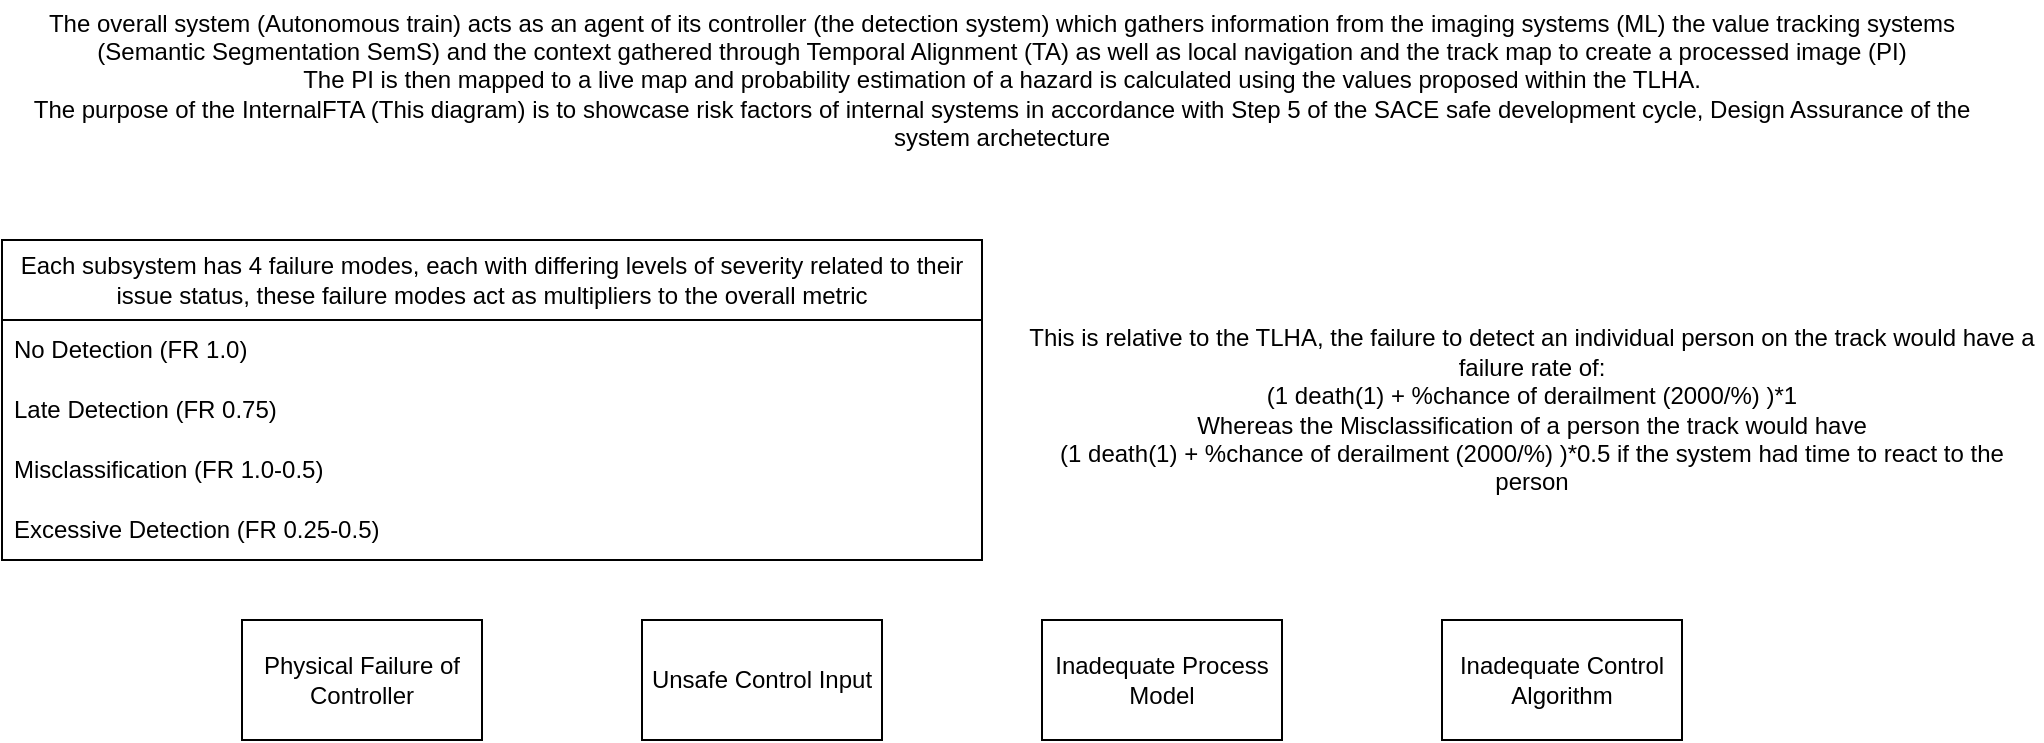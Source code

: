 <mxfile version="21.5.0" type="github">
  <diagram name="Page-1" id="8ce9d11a-91a2-4d17-14d8-a56ed91bf033">
    <mxGraphModel dx="1674" dy="782" grid="1" gridSize="10" guides="1" tooltips="1" connect="1" arrows="1" fold="1" page="1" pageScale="1" pageWidth="1100" pageHeight="850" background="none" math="0" shadow="0">
      <root>
        <mxCell id="0" />
        <mxCell id="1" parent="0" />
        <mxCell id="gXXNh5nOAtMScjM5fa4O-2" value="Physical Failure of Controller" style="rounded=0;whiteSpace=wrap;html=1;" vertex="1" parent="1">
          <mxGeometry x="160" y="310" width="120" height="60" as="geometry" />
        </mxCell>
        <mxCell id="gXXNh5nOAtMScjM5fa4O-3" value="Unsafe Control Input" style="rounded=0;whiteSpace=wrap;html=1;" vertex="1" parent="1">
          <mxGeometry x="360" y="310" width="120" height="60" as="geometry" />
        </mxCell>
        <mxCell id="gXXNh5nOAtMScjM5fa4O-4" value="Inadequate Process Model" style="rounded=0;whiteSpace=wrap;html=1;" vertex="1" parent="1">
          <mxGeometry x="560" y="310" width="120" height="60" as="geometry" />
        </mxCell>
        <mxCell id="gXXNh5nOAtMScjM5fa4O-5" value="Inadequate Control Algorithm" style="rounded=0;whiteSpace=wrap;html=1;" vertex="1" parent="1">
          <mxGeometry x="760" y="310" width="120" height="60" as="geometry" />
        </mxCell>
        <mxCell id="gXXNh5nOAtMScjM5fa4O-6" value="Each subsystem has 4 failure modes, each with differing levels of severity related to their issue status, these failure modes act as multipliers to the overall metric" style="swimlane;fontStyle=0;childLayout=stackLayout;horizontal=1;startSize=40;horizontalStack=0;resizeParent=1;resizeParentMax=0;resizeLast=0;collapsible=1;marginBottom=0;whiteSpace=wrap;html=1;" vertex="1" parent="1">
          <mxGeometry x="40" y="120" width="490" height="160" as="geometry" />
        </mxCell>
        <mxCell id="gXXNh5nOAtMScjM5fa4O-7" value="No Detection (FR 1.0)" style="text;strokeColor=none;fillColor=none;align=left;verticalAlign=middle;spacingLeft=4;spacingRight=4;overflow=hidden;points=[[0,0.5],[1,0.5]];portConstraint=eastwest;rotatable=0;whiteSpace=wrap;html=1;" vertex="1" parent="gXXNh5nOAtMScjM5fa4O-6">
          <mxGeometry y="40" width="490" height="30" as="geometry" />
        </mxCell>
        <mxCell id="gXXNh5nOAtMScjM5fa4O-8" value="Late Detection (FR 0.75)" style="text;strokeColor=none;fillColor=none;align=left;verticalAlign=middle;spacingLeft=4;spacingRight=4;overflow=hidden;points=[[0,0.5],[1,0.5]];portConstraint=eastwest;rotatable=0;whiteSpace=wrap;html=1;" vertex="1" parent="gXXNh5nOAtMScjM5fa4O-6">
          <mxGeometry y="70" width="490" height="30" as="geometry" />
        </mxCell>
        <mxCell id="gXXNh5nOAtMScjM5fa4O-9" value="Misclassification (FR 1.0-0.5)" style="text;strokeColor=none;fillColor=none;align=left;verticalAlign=middle;spacingLeft=4;spacingRight=4;overflow=hidden;points=[[0,0.5],[1,0.5]];portConstraint=eastwest;rotatable=0;whiteSpace=wrap;html=1;" vertex="1" parent="gXXNh5nOAtMScjM5fa4O-6">
          <mxGeometry y="100" width="490" height="30" as="geometry" />
        </mxCell>
        <mxCell id="gXXNh5nOAtMScjM5fa4O-12" value="Excessive Detection (FR 0.25-0.5)" style="text;strokeColor=none;fillColor=none;align=left;verticalAlign=middle;spacingLeft=4;spacingRight=4;overflow=hidden;points=[[0,0.5],[1,0.5]];portConstraint=eastwest;rotatable=0;whiteSpace=wrap;html=1;" vertex="1" parent="gXXNh5nOAtMScjM5fa4O-6">
          <mxGeometry y="130" width="490" height="30" as="geometry" />
        </mxCell>
        <mxCell id="gXXNh5nOAtMScjM5fa4O-13" value="&lt;div&gt;This is relative to the TLHA, the failure to detect an individual person on the track would have a failure rate of:&lt;/div&gt;&lt;div&gt;(1 death(1) + %chance of derailment (2000/%) )*1&lt;/div&gt;&lt;div&gt;Whereas the Misclassification of a person the track would have&lt;br&gt;&lt;/div&gt;&lt;div&gt;(1 death(1) + %chance of derailment (2000/%) )*0.5 if the system had time to react to the person&lt;br&gt;&lt;/div&gt;" style="text;html=1;strokeColor=none;fillColor=none;align=center;verticalAlign=middle;whiteSpace=wrap;rounded=0;" vertex="1" parent="1">
          <mxGeometry x="550" y="140" width="510" height="130" as="geometry" />
        </mxCell>
        <mxCell id="gXXNh5nOAtMScjM5fa4O-14" value="&lt;div&gt;The overall system (Autonomous train) acts as an agent of its controller (the detection system) which gathers information from the imaging systems (ML) the value tracking systems (Semantic Segmentation SemS) and the context gathered through Temporal Alignment (TA) as well as local navigation and the track map to create a processed image (PI) &lt;br&gt;&lt;/div&gt;&lt;div&gt;The PI is then mapped to a live map and probability estimation of a hazard is calculated using the values proposed within the TLHA.&lt;/div&gt;&lt;div&gt;The purpose of the InternalFTA (This diagram) is to showcase risk factors of internal systems in accordance with Step 5 of the SACE safe development cycle, Design Assurance of the system archetecture&lt;br&gt;&lt;/div&gt;" style="text;html=1;strokeColor=none;fillColor=none;align=center;verticalAlign=middle;whiteSpace=wrap;rounded=0;" vertex="1" parent="1">
          <mxGeometry x="40" width="1000" height="80" as="geometry" />
        </mxCell>
      </root>
    </mxGraphModel>
  </diagram>
</mxfile>
